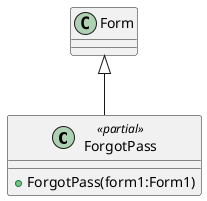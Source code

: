 @startuml
class ForgotPass <<partial>> {
    + ForgotPass(form1:Form1)
}
Form <|-- ForgotPass
@enduml
